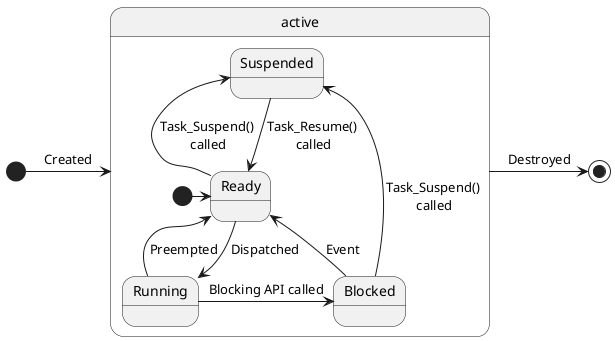 ﻿
@startuml state machine diagram
skinparam {
    defaultFontName Ricty Diminished
    monochrome true
}

[*] -> active : Created
state active {
    [*] -> Ready
    Ready --> Running : Dispatched
    Running -> Ready : Preempted
    Ready -up-> Suspended : Task_Suspend()\n called
    Suspended --> Ready : Task_Resume()\n called
    Running -> Blocked : Blocking API called
    Blocked -> Ready : Event
    Blocked -> Suspended : Task_Suspend()\n called
}
active -> [*] : Destroyed
@enduml
